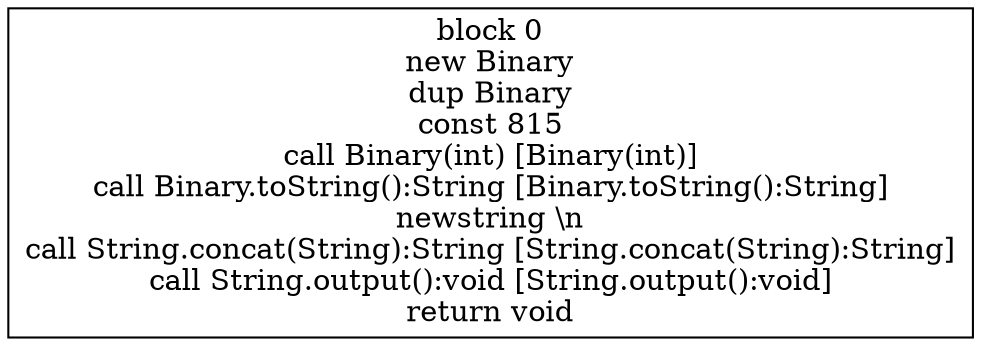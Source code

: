 digraph "Binary.main():void" {
size = "11,7.5";
codeblock_0 [ shape = box, label = "block 0\nnew Binary\ndup Binary\nconst 815\ncall Binary(int) [Binary(int)]\ncall Binary.toString():String [Binary.toString():String]\nnewstring \\n\ncall String.concat(String):String [String.concat(String):String]\ncall String.output():void [String.output():void]\nreturn void"];
}